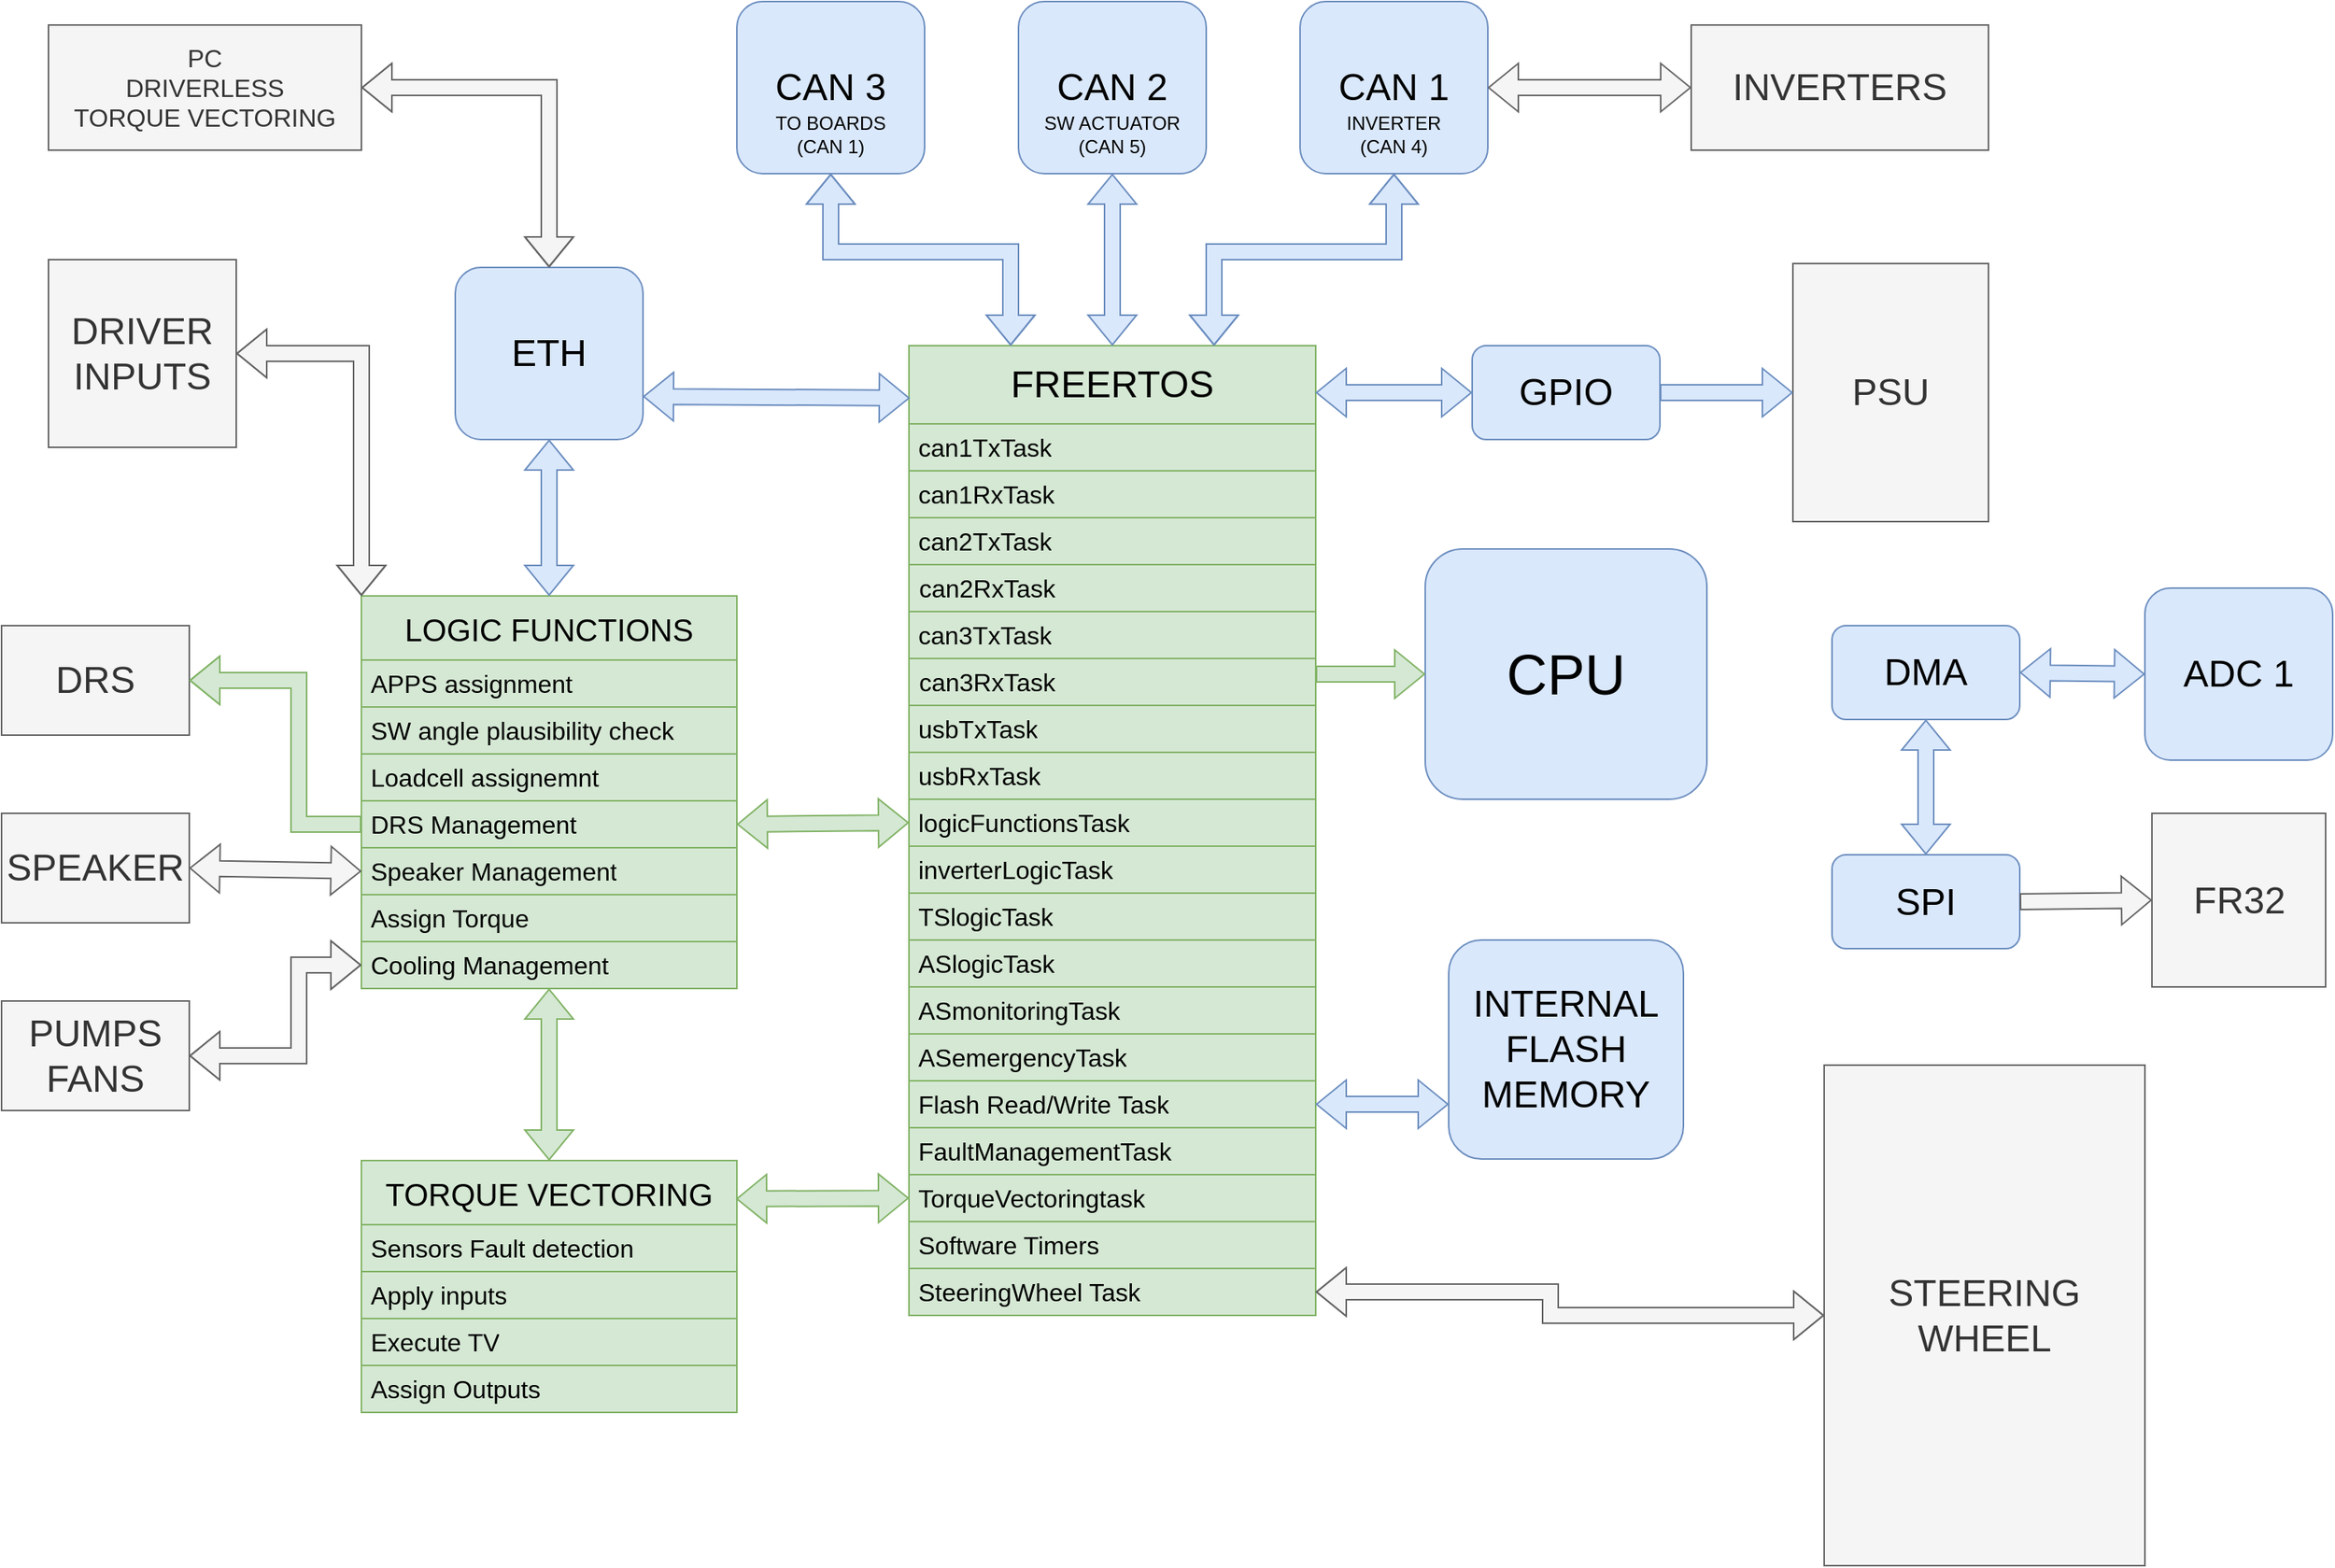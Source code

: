 <mxfile version="21.6.5" type="github">
  <diagram name="Pagina-1" id="WuG5oDFA0w9qseAFticR">
    <mxGraphModel dx="1989" dy="1088" grid="1" gridSize="10" guides="1" tooltips="1" connect="1" arrows="1" fold="1" page="1" pageScale="1" pageWidth="827" pageHeight="1169" math="0" shadow="0">
      <root>
        <mxCell id="0" />
        <mxCell id="1" parent="0" />
        <mxCell id="_rqKJHLwqv8T1QupsVQK-1" value="&lt;font style=&quot;font-size: 36px;&quot;&gt;CPU&lt;/font&gt;" style="rounded=1;whiteSpace=wrap;html=1;fillColor=#dae8fc;strokeColor=#6c8ebf;" parent="1" vertex="1">
          <mxGeometry x="1000" y="450" width="180" height="160" as="geometry" />
        </mxCell>
        <mxCell id="_rqKJHLwqv8T1QupsVQK-3" value="" style="shape=flexArrow;endArrow=classic;html=1;rounded=0;entryX=0;entryY=0.5;entryDx=0;entryDy=0;exitX=1;exitY=0.333;exitDx=0;exitDy=0;exitPerimeter=0;fillColor=#d5e8d4;strokeColor=#82b366;" parent="1" source="_rqKJHLwqv8T1QupsVQK-37" target="_rqKJHLwqv8T1QupsVQK-1" edge="1">
          <mxGeometry width="50" height="50" relative="1" as="geometry">
            <mxPoint x="920" y="529.0" as="sourcePoint" />
            <mxPoint x="840" y="540" as="targetPoint" />
          </mxGeometry>
        </mxCell>
        <mxCell id="_rqKJHLwqv8T1QupsVQK-4" value="&lt;font style=&quot;font-size: 24px;&quot;&gt;DMA&lt;/font&gt;" style="rounded=1;whiteSpace=wrap;html=1;fillColor=#dae8fc;strokeColor=#6c8ebf;" parent="1" vertex="1">
          <mxGeometry x="1260" y="499" width="120" height="60" as="geometry" />
        </mxCell>
        <mxCell id="_rqKJHLwqv8T1QupsVQK-5" value="&lt;font style=&quot;font-size: 24px;&quot;&gt;ADC 1&lt;br&gt;&lt;/font&gt;" style="rounded=1;whiteSpace=wrap;html=1;fillColor=#dae8fc;strokeColor=#6c8ebf;" parent="1" vertex="1">
          <mxGeometry x="1460" y="475" width="120" height="110" as="geometry" />
        </mxCell>
        <mxCell id="_rqKJHLwqv8T1QupsVQK-16" value="&lt;font style=&quot;font-size: 24px;&quot;&gt;FREERTOS&lt;/font&gt;" style="swimlane;fontStyle=0;childLayout=stackLayout;horizontal=1;startSize=50;horizontalStack=0;resizeParent=1;resizeParentMax=0;resizeLast=0;collapsible=1;marginBottom=0;whiteSpace=wrap;html=1;fillColor=#d5e8d4;strokeColor=#82b366;" parent="1" vertex="1">
          <mxGeometry x="670" y="320" width="260" height="620" as="geometry" />
        </mxCell>
        <mxCell id="_rqKJHLwqv8T1QupsVQK-17" value="&lt;font style=&quot;font-size: 16px;&quot;&gt;can1TxTask&lt;/font&gt;" style="text;strokeColor=#82b366;fillColor=#d5e8d4;align=left;verticalAlign=middle;spacingLeft=4;spacingRight=4;overflow=hidden;points=[[0,0.5],[1,0.5]];portConstraint=eastwest;rotatable=0;whiteSpace=wrap;html=1;" parent="_rqKJHLwqv8T1QupsVQK-16" vertex="1">
          <mxGeometry y="50" width="260" height="30" as="geometry" />
        </mxCell>
        <mxCell id="_rqKJHLwqv8T1QupsVQK-18" value="can1RxTask" style="text;strokeColor=#82b366;fillColor=#d5e8d4;align=left;verticalAlign=middle;spacingLeft=4;spacingRight=4;overflow=hidden;points=[[0,0.5],[1,0.5]];portConstraint=eastwest;rotatable=0;whiteSpace=wrap;html=1;fontSize=16;" parent="_rqKJHLwqv8T1QupsVQK-16" vertex="1">
          <mxGeometry y="80" width="260" height="30" as="geometry" />
        </mxCell>
        <mxCell id="_rqKJHLwqv8T1QupsVQK-19" value="can2TxTask" style="text;strokeColor=#82b366;fillColor=#d5e8d4;align=left;verticalAlign=middle;spacingLeft=4;spacingRight=4;overflow=hidden;points=[[0,0.5],[1,0.5]];portConstraint=eastwest;rotatable=0;whiteSpace=wrap;html=1;fontSize=16;" parent="_rqKJHLwqv8T1QupsVQK-16" vertex="1">
          <mxGeometry y="110" width="260" height="30" as="geometry" />
        </mxCell>
        <mxCell id="_rqKJHLwqv8T1QupsVQK-33" value="&amp;nbsp;can2RxTask" style="text;html=1;strokeColor=#82b366;fillColor=#d5e8d4;align=left;verticalAlign=middle;whiteSpace=wrap;rounded=0;fontSize=16;" parent="_rqKJHLwqv8T1QupsVQK-16" vertex="1">
          <mxGeometry y="140" width="260" height="30" as="geometry" />
        </mxCell>
        <mxCell id="_rqKJHLwqv8T1QupsVQK-34" value="can3TxTask" style="text;strokeColor=#82b366;fillColor=#d5e8d4;align=left;verticalAlign=middle;spacingLeft=4;spacingRight=4;overflow=hidden;points=[[0,0.5],[1,0.5]];portConstraint=eastwest;rotatable=0;whiteSpace=wrap;html=1;fontSize=16;" parent="_rqKJHLwqv8T1QupsVQK-16" vertex="1">
          <mxGeometry y="170" width="260" height="30" as="geometry" />
        </mxCell>
        <mxCell id="_rqKJHLwqv8T1QupsVQK-37" value="&amp;nbsp;can3RxTask" style="text;html=1;strokeColor=#82b366;fillColor=#d5e8d4;align=left;verticalAlign=middle;whiteSpace=wrap;rounded=0;fontSize=16;" parent="_rqKJHLwqv8T1QupsVQK-16" vertex="1">
          <mxGeometry y="200" width="260" height="30" as="geometry" />
        </mxCell>
        <mxCell id="_rqKJHLwqv8T1QupsVQK-36" value="usbTxTask" style="text;strokeColor=#82b366;fillColor=#d5e8d4;align=left;verticalAlign=middle;spacingLeft=4;spacingRight=4;overflow=hidden;points=[[0,0.5],[1,0.5]];portConstraint=eastwest;rotatable=0;whiteSpace=wrap;html=1;fontSize=16;" parent="_rqKJHLwqv8T1QupsVQK-16" vertex="1">
          <mxGeometry y="230" width="260" height="30" as="geometry" />
        </mxCell>
        <mxCell id="_rqKJHLwqv8T1QupsVQK-35" value="usbRxTask" style="text;strokeColor=#82b366;fillColor=#d5e8d4;align=left;verticalAlign=middle;spacingLeft=4;spacingRight=4;overflow=hidden;points=[[0,0.5],[1,0.5]];portConstraint=eastwest;rotatable=0;whiteSpace=wrap;html=1;fontSize=16;" parent="_rqKJHLwqv8T1QupsVQK-16" vertex="1">
          <mxGeometry y="260" width="260" height="30" as="geometry" />
        </mxCell>
        <mxCell id="oFaafeK9Fkvh5hGFZBYo-10" value="logicFunctionsTask" style="text;strokeColor=#82b366;fillColor=#d5e8d4;align=left;verticalAlign=middle;spacingLeft=4;spacingRight=4;overflow=hidden;points=[[0,0.5],[1,0.5]];portConstraint=eastwest;rotatable=0;whiteSpace=wrap;html=1;fontSize=16;" parent="_rqKJHLwqv8T1QupsVQK-16" vertex="1">
          <mxGeometry y="290" width="260" height="30" as="geometry" />
        </mxCell>
        <mxCell id="oFaafeK9Fkvh5hGFZBYo-13" value="inverterLogicTask" style="text;strokeColor=#82b366;fillColor=#d5e8d4;align=left;verticalAlign=middle;spacingLeft=4;spacingRight=4;overflow=hidden;points=[[0,0.5],[1,0.5]];portConstraint=eastwest;rotatable=0;whiteSpace=wrap;html=1;fontSize=16;" parent="_rqKJHLwqv8T1QupsVQK-16" vertex="1">
          <mxGeometry y="320" width="260" height="30" as="geometry" />
        </mxCell>
        <mxCell id="oFaafeK9Fkvh5hGFZBYo-14" value="TSlogicTask" style="text;strokeColor=#82b366;fillColor=#d5e8d4;align=left;verticalAlign=middle;spacingLeft=4;spacingRight=4;overflow=hidden;points=[[0,0.5],[1,0.5]];portConstraint=eastwest;rotatable=0;whiteSpace=wrap;html=1;fontSize=16;" parent="_rqKJHLwqv8T1QupsVQK-16" vertex="1">
          <mxGeometry y="350" width="260" height="30" as="geometry" />
        </mxCell>
        <mxCell id="oFaafeK9Fkvh5hGFZBYo-15" value="ASlogicTask" style="text;strokeColor=#82b366;fillColor=#d5e8d4;align=left;verticalAlign=middle;spacingLeft=4;spacingRight=4;overflow=hidden;points=[[0,0.5],[1,0.5]];portConstraint=eastwest;rotatable=0;whiteSpace=wrap;html=1;fontSize=16;" parent="_rqKJHLwqv8T1QupsVQK-16" vertex="1">
          <mxGeometry y="380" width="260" height="30" as="geometry" />
        </mxCell>
        <mxCell id="oFaafeK9Fkvh5hGFZBYo-12" value="ASmonitoringTask" style="text;strokeColor=#82b366;fillColor=#d5e8d4;align=left;verticalAlign=middle;spacingLeft=4;spacingRight=4;overflow=hidden;points=[[0,0.5],[1,0.5]];portConstraint=eastwest;rotatable=0;whiteSpace=wrap;html=1;fontSize=16;" parent="_rqKJHLwqv8T1QupsVQK-16" vertex="1">
          <mxGeometry y="410" width="260" height="30" as="geometry" />
        </mxCell>
        <mxCell id="oFaafeK9Fkvh5hGFZBYo-11" value="ASemergencyTask" style="text;strokeColor=#82b366;fillColor=#d5e8d4;align=left;verticalAlign=middle;spacingLeft=4;spacingRight=4;overflow=hidden;points=[[0,0.5],[1,0.5]];portConstraint=eastwest;rotatable=0;whiteSpace=wrap;html=1;fontSize=16;" parent="_rqKJHLwqv8T1QupsVQK-16" vertex="1">
          <mxGeometry y="440" width="260" height="30" as="geometry" />
        </mxCell>
        <mxCell id="EoEqWRgF7IAnjMuIgXeO-9" value="Flash Read/Write Task" style="text;strokeColor=#82b366;fillColor=#d5e8d4;align=left;verticalAlign=middle;spacingLeft=4;spacingRight=4;overflow=hidden;points=[[0,0.5],[1,0.5]];portConstraint=eastwest;rotatable=0;whiteSpace=wrap;html=1;fontSize=16;" parent="_rqKJHLwqv8T1QupsVQK-16" vertex="1">
          <mxGeometry y="470" width="260" height="30" as="geometry" />
        </mxCell>
        <mxCell id="oFaafeK9Fkvh5hGFZBYo-16" value="FaultManagementTask" style="text;strokeColor=#82b366;fillColor=#d5e8d4;align=left;verticalAlign=middle;spacingLeft=4;spacingRight=4;overflow=hidden;points=[[0,0.5],[1,0.5]];portConstraint=eastwest;rotatable=0;whiteSpace=wrap;html=1;fontSize=16;" parent="_rqKJHLwqv8T1QupsVQK-16" vertex="1">
          <mxGeometry y="500" width="260" height="30" as="geometry" />
        </mxCell>
        <mxCell id="oFaafeK9Fkvh5hGFZBYo-17" value="TorqueVectoringtask" style="text;strokeColor=#82b366;fillColor=#d5e8d4;align=left;verticalAlign=middle;spacingLeft=4;spacingRight=4;overflow=hidden;points=[[0,0.5],[1,0.5]];portConstraint=eastwest;rotatable=0;whiteSpace=wrap;html=1;fontSize=16;" parent="_rqKJHLwqv8T1QupsVQK-16" vertex="1">
          <mxGeometry y="530" width="260" height="30" as="geometry" />
        </mxCell>
        <mxCell id="EoEqWRgF7IAnjMuIgXeO-10" value="Software Timers" style="text;strokeColor=#82b366;fillColor=#d5e8d4;align=left;verticalAlign=middle;spacingLeft=4;spacingRight=4;overflow=hidden;points=[[0,0.5],[1,0.5]];portConstraint=eastwest;rotatable=0;whiteSpace=wrap;html=1;fontSize=16;" parent="_rqKJHLwqv8T1QupsVQK-16" vertex="1">
          <mxGeometry y="560" width="260" height="30" as="geometry" />
        </mxCell>
        <mxCell id="EoEqWRgF7IAnjMuIgXeO-8" value="SteeringWheel Task" style="text;strokeColor=#82b366;fillColor=#d5e8d4;align=left;verticalAlign=middle;spacingLeft=4;spacingRight=4;overflow=hidden;points=[[0,0.5],[1,0.5]];portConstraint=eastwest;rotatable=0;whiteSpace=wrap;html=1;fontSize=16;" parent="_rqKJHLwqv8T1QupsVQK-16" vertex="1">
          <mxGeometry y="590" width="260" height="30" as="geometry" />
        </mxCell>
        <mxCell id="_rqKJHLwqv8T1QupsVQK-21" value="&lt;font style=&quot;font-size: 24px;&quot;&gt;CAN 1&lt;br&gt;&lt;/font&gt;" style="rounded=1;whiteSpace=wrap;html=1;fillColor=#dae8fc;strokeColor=#6c8ebf;" parent="1" vertex="1">
          <mxGeometry x="920" y="100" width="120" height="110" as="geometry" />
        </mxCell>
        <mxCell id="_rqKJHLwqv8T1QupsVQK-23" value="INVERTER (CAN 4)" style="text;html=1;strokeColor=none;fillColor=none;align=center;verticalAlign=middle;whiteSpace=wrap;rounded=0;" parent="1" vertex="1">
          <mxGeometry x="950" y="170" width="60" height="30" as="geometry" />
        </mxCell>
        <mxCell id="_rqKJHLwqv8T1QupsVQK-24" value="&lt;font style=&quot;font-size: 24px;&quot;&gt;CAN 2&lt;br&gt;&lt;/font&gt;" style="rounded=1;whiteSpace=wrap;html=1;fillColor=#dae8fc;strokeColor=#6c8ebf;" parent="1" vertex="1">
          <mxGeometry x="740" y="100" width="120" height="110" as="geometry" />
        </mxCell>
        <mxCell id="_rqKJHLwqv8T1QupsVQK-25" value="SW ACTUATOR&lt;br&gt;(CAN 5)" style="text;html=1;strokeColor=none;fillColor=none;align=center;verticalAlign=middle;whiteSpace=wrap;rounded=0;" parent="1" vertex="1">
          <mxGeometry x="750" y="170" width="100" height="30" as="geometry" />
        </mxCell>
        <mxCell id="_rqKJHLwqv8T1QupsVQK-26" value="&lt;font style=&quot;font-size: 24px;&quot;&gt;CAN 3&lt;br&gt;&lt;/font&gt;" style="rounded=1;whiteSpace=wrap;html=1;fillColor=#dae8fc;strokeColor=#6c8ebf;" parent="1" vertex="1">
          <mxGeometry x="560" y="100" width="120" height="110" as="geometry" />
        </mxCell>
        <mxCell id="_rqKJHLwqv8T1QupsVQK-27" value="TO BOARDS&lt;br&gt;(CAN 1)" style="text;html=1;strokeColor=none;fillColor=none;align=center;verticalAlign=middle;whiteSpace=wrap;rounded=0;" parent="1" vertex="1">
          <mxGeometry x="570" y="170" width="100" height="30" as="geometry" />
        </mxCell>
        <mxCell id="_rqKJHLwqv8T1QupsVQK-41" value="&lt;font style=&quot;font-size: 24px;&quot;&gt;ETH&lt;br&gt;&lt;/font&gt;" style="rounded=1;whiteSpace=wrap;html=1;fillColor=#dae8fc;strokeColor=#6c8ebf;" parent="1" vertex="1">
          <mxGeometry x="380" y="270" width="120" height="110" as="geometry" />
        </mxCell>
        <mxCell id="_rqKJHLwqv8T1QupsVQK-42" value="&lt;font style=&quot;font-size: 16px;&quot;&gt;PC&lt;br&gt;DRIVERLESS&lt;br&gt;TORQUE VECTORING&lt;/font&gt;" style="rounded=0;whiteSpace=wrap;html=1;fillColor=#f5f5f5;fontColor=#333333;strokeColor=#666666;" parent="1" vertex="1">
          <mxGeometry x="120" y="115" width="200" height="80" as="geometry" />
        </mxCell>
        <mxCell id="_rqKJHLwqv8T1QupsVQK-44" value="" style="shape=flexArrow;endArrow=classic;startArrow=classic;html=1;rounded=0;exitX=1;exitY=0.5;exitDx=0;exitDy=0;entryX=0.5;entryY=0;entryDx=0;entryDy=0;fillColor=#f5f5f5;strokeColor=#666666;" parent="1" source="_rqKJHLwqv8T1QupsVQK-42" target="_rqKJHLwqv8T1QupsVQK-41" edge="1">
          <mxGeometry width="100" height="100" relative="1" as="geometry">
            <mxPoint x="820" y="590" as="sourcePoint" />
            <mxPoint x="920" y="490" as="targetPoint" />
            <Array as="points">
              <mxPoint x="440" y="155" />
            </Array>
          </mxGeometry>
        </mxCell>
        <mxCell id="lURQ7ie3SxQpXQGSwZe6-1" value="&lt;font style=&quot;font-size: 20px;&quot;&gt;LOGIC FUNCTIONS&lt;/font&gt;" style="swimlane;fontStyle=0;childLayout=stackLayout;horizontal=1;startSize=41;horizontalStack=0;resizeParent=1;resizeParentMax=0;resizeLast=0;collapsible=1;marginBottom=0;whiteSpace=wrap;html=1;fillColor=#d5e8d4;strokeColor=#82b366;" parent="1" vertex="1">
          <mxGeometry x="320" y="480" width="240" height="251" as="geometry" />
        </mxCell>
        <mxCell id="lURQ7ie3SxQpXQGSwZe6-2" value="APPS assignment" style="text;strokeColor=#82b366;fillColor=#d5e8d4;align=left;verticalAlign=middle;spacingLeft=4;spacingRight=4;overflow=hidden;points=[[0,0.5],[1,0.5]];portConstraint=eastwest;rotatable=0;whiteSpace=wrap;html=1;fontSize=16;" parent="lURQ7ie3SxQpXQGSwZe6-1" vertex="1">
          <mxGeometry y="41" width="240" height="30" as="geometry" />
        </mxCell>
        <mxCell id="lURQ7ie3SxQpXQGSwZe6-3" value="SW angle plausibility check" style="text;strokeColor=#82b366;fillColor=#d5e8d4;align=left;verticalAlign=middle;spacingLeft=4;spacingRight=4;overflow=hidden;points=[[0,0.5],[1,0.5]];portConstraint=eastwest;rotatable=0;whiteSpace=wrap;html=1;fontSize=16;" parent="lURQ7ie3SxQpXQGSwZe6-1" vertex="1">
          <mxGeometry y="71" width="240" height="30" as="geometry" />
        </mxCell>
        <mxCell id="lURQ7ie3SxQpXQGSwZe6-4" value="Loadcell assignemnt" style="text;strokeColor=#82b366;fillColor=#d5e8d4;align=left;verticalAlign=middle;spacingLeft=4;spacingRight=4;overflow=hidden;points=[[0,0.5],[1,0.5]];portConstraint=eastwest;rotatable=0;whiteSpace=wrap;html=1;fontSize=16;" parent="lURQ7ie3SxQpXQGSwZe6-1" vertex="1">
          <mxGeometry y="101" width="240" height="30" as="geometry" />
        </mxCell>
        <mxCell id="oFaafeK9Fkvh5hGFZBYo-4" value="DRS Management" style="text;strokeColor=#82b366;fillColor=#d5e8d4;align=left;verticalAlign=middle;spacingLeft=4;spacingRight=4;overflow=hidden;points=[[0,0.5],[1,0.5]];portConstraint=eastwest;rotatable=0;whiteSpace=wrap;html=1;fontSize=16;" parent="lURQ7ie3SxQpXQGSwZe6-1" vertex="1">
          <mxGeometry y="131" width="240" height="30" as="geometry" />
        </mxCell>
        <mxCell id="oFaafeK9Fkvh5hGFZBYo-6" value="Speaker Management" style="text;strokeColor=#82b366;fillColor=#d5e8d4;align=left;verticalAlign=middle;spacingLeft=4;spacingRight=4;overflow=hidden;points=[[0,0.5],[1,0.5]];portConstraint=eastwest;rotatable=0;whiteSpace=wrap;html=1;fontSize=16;" parent="lURQ7ie3SxQpXQGSwZe6-1" vertex="1">
          <mxGeometry y="161" width="240" height="30" as="geometry" />
        </mxCell>
        <mxCell id="oFaafeK9Fkvh5hGFZBYo-5" value="Assign Torque" style="text;strokeColor=#82b366;fillColor=#d5e8d4;align=left;verticalAlign=middle;spacingLeft=4;spacingRight=4;overflow=hidden;points=[[0,0.5],[1,0.5]];portConstraint=eastwest;rotatable=0;whiteSpace=wrap;html=1;fontSize=16;" parent="lURQ7ie3SxQpXQGSwZe6-1" vertex="1">
          <mxGeometry y="191" width="240" height="30" as="geometry" />
        </mxCell>
        <mxCell id="EoEqWRgF7IAnjMuIgXeO-2" value="Cooling Management" style="text;strokeColor=#82b366;fillColor=#d5e8d4;align=left;verticalAlign=middle;spacingLeft=4;spacingRight=4;overflow=hidden;points=[[0,0.5],[1,0.5]];portConstraint=eastwest;rotatable=0;whiteSpace=wrap;html=1;fontSize=16;" parent="lURQ7ie3SxQpXQGSwZe6-1" vertex="1">
          <mxGeometry y="221" width="240" height="30" as="geometry" />
        </mxCell>
        <mxCell id="lURQ7ie3SxQpXQGSwZe6-7" value="&lt;font style=&quot;font-size: 20px;&quot;&gt;TORQUE VECTORING&lt;/font&gt;" style="swimlane;fontStyle=0;childLayout=stackLayout;horizontal=1;startSize=41;horizontalStack=0;resizeParent=1;resizeParentMax=0;resizeLast=0;collapsible=1;marginBottom=0;whiteSpace=wrap;html=1;fillColor=#d5e8d4;strokeColor=#82b366;" parent="1" vertex="1">
          <mxGeometry x="320" y="841" width="240" height="161" as="geometry" />
        </mxCell>
        <mxCell id="lURQ7ie3SxQpXQGSwZe6-8" value="Sensors Fault detection" style="text;strokeColor=#82b366;fillColor=#d5e8d4;align=left;verticalAlign=middle;spacingLeft=4;spacingRight=4;overflow=hidden;points=[[0,0.5],[1,0.5]];portConstraint=eastwest;rotatable=0;whiteSpace=wrap;html=1;fontSize=16;" parent="lURQ7ie3SxQpXQGSwZe6-7" vertex="1">
          <mxGeometry y="41" width="240" height="30" as="geometry" />
        </mxCell>
        <mxCell id="lURQ7ie3SxQpXQGSwZe6-9" value="Apply inputs" style="text;strokeColor=#82b366;fillColor=#d5e8d4;align=left;verticalAlign=middle;spacingLeft=4;spacingRight=4;overflow=hidden;points=[[0,0.5],[1,0.5]];portConstraint=eastwest;rotatable=0;whiteSpace=wrap;html=1;fontSize=16;" parent="lURQ7ie3SxQpXQGSwZe6-7" vertex="1">
          <mxGeometry y="71" width="240" height="30" as="geometry" />
        </mxCell>
        <mxCell id="lURQ7ie3SxQpXQGSwZe6-10" value="Execute TV" style="text;strokeColor=#82b366;fillColor=#d5e8d4;align=left;verticalAlign=middle;spacingLeft=4;spacingRight=4;overflow=hidden;points=[[0,0.5],[1,0.5]];portConstraint=eastwest;rotatable=0;whiteSpace=wrap;html=1;fontSize=16;" parent="lURQ7ie3SxQpXQGSwZe6-7" vertex="1">
          <mxGeometry y="101" width="240" height="30" as="geometry" />
        </mxCell>
        <mxCell id="oFaafeK9Fkvh5hGFZBYo-18" value="Assign Outputs" style="text;strokeColor=#82b366;fillColor=#d5e8d4;align=left;verticalAlign=middle;spacingLeft=4;spacingRight=4;overflow=hidden;points=[[0,0.5],[1,0.5]];portConstraint=eastwest;rotatable=0;whiteSpace=wrap;html=1;fontSize=16;" parent="lURQ7ie3SxQpXQGSwZe6-7" vertex="1">
          <mxGeometry y="131" width="240" height="30" as="geometry" />
        </mxCell>
        <mxCell id="lURQ7ie3SxQpXQGSwZe6-11" value="" style="shape=flexArrow;endArrow=classic;startArrow=classic;html=1;rounded=0;exitX=1;exitY=0.75;exitDx=0;exitDy=0;entryX=0.002;entryY=0.054;entryDx=0;entryDy=0;entryPerimeter=0;fillColor=#dae8fc;strokeColor=#6c8ebf;" parent="1" source="_rqKJHLwqv8T1QupsVQK-41" target="_rqKJHLwqv8T1QupsVQK-16" edge="1">
          <mxGeometry width="100" height="100" relative="1" as="geometry">
            <mxPoint x="750" y="560" as="sourcePoint" />
            <mxPoint x="640" y="353" as="targetPoint" />
          </mxGeometry>
        </mxCell>
        <mxCell id="lURQ7ie3SxQpXQGSwZe6-12" value="" style="shape=flexArrow;endArrow=classic;startArrow=classic;html=1;rounded=0;exitX=1;exitY=0.5;exitDx=0;exitDy=0;entryX=0;entryY=0.5;entryDx=0;entryDy=0;fillColor=#d5e8d4;strokeColor=#82b366;" parent="1" source="oFaafeK9Fkvh5hGFZBYo-4" target="oFaafeK9Fkvh5hGFZBYo-10" edge="1">
          <mxGeometry width="100" height="100" relative="1" as="geometry">
            <mxPoint x="590" y="586" as="sourcePoint" />
            <mxPoint x="880" y="460" as="targetPoint" />
          </mxGeometry>
        </mxCell>
        <mxCell id="lURQ7ie3SxQpXQGSwZe6-15" value="" style="shape=flexArrow;endArrow=classic;startArrow=classic;html=1;rounded=0;entryX=0.5;entryY=1;entryDx=0;entryDy=0;exitX=0.25;exitY=0;exitDx=0;exitDy=0;fillColor=#dae8fc;strokeColor=#6c8ebf;" parent="1" source="_rqKJHLwqv8T1QupsVQK-16" target="_rqKJHLwqv8T1QupsVQK-26" edge="1">
          <mxGeometry width="100" height="100" relative="1" as="geometry">
            <mxPoint x="780" y="510" as="sourcePoint" />
            <mxPoint x="880" y="410" as="targetPoint" />
            <Array as="points">
              <mxPoint x="735" y="260" />
              <mxPoint x="620" y="260" />
            </Array>
          </mxGeometry>
        </mxCell>
        <mxCell id="lURQ7ie3SxQpXQGSwZe6-16" value="" style="shape=flexArrow;endArrow=classic;startArrow=classic;html=1;rounded=0;entryX=0.5;entryY=1;entryDx=0;entryDy=0;exitX=0.5;exitY=0;exitDx=0;exitDy=0;fillColor=#dae8fc;strokeColor=#6c8ebf;" parent="1" source="_rqKJHLwqv8T1QupsVQK-16" target="_rqKJHLwqv8T1QupsVQK-24" edge="1">
          <mxGeometry width="100" height="100" relative="1" as="geometry">
            <mxPoint x="780" y="510" as="sourcePoint" />
            <mxPoint x="880" y="410" as="targetPoint" />
          </mxGeometry>
        </mxCell>
        <mxCell id="lURQ7ie3SxQpXQGSwZe6-17" value="" style="shape=flexArrow;endArrow=classic;startArrow=classic;html=1;rounded=0;entryX=0.5;entryY=1;entryDx=0;entryDy=0;exitX=0.75;exitY=0;exitDx=0;exitDy=0;fillColor=#dae8fc;strokeColor=#6c8ebf;" parent="1" source="_rqKJHLwqv8T1QupsVQK-16" target="_rqKJHLwqv8T1QupsVQK-21" edge="1">
          <mxGeometry width="100" height="100" relative="1" as="geometry">
            <mxPoint x="780" y="510" as="sourcePoint" />
            <mxPoint x="880" y="410" as="targetPoint" />
            <Array as="points">
              <mxPoint x="865" y="260" />
              <mxPoint x="980" y="260" />
            </Array>
          </mxGeometry>
        </mxCell>
        <mxCell id="lURQ7ie3SxQpXQGSwZe6-18" value="" style="shape=flexArrow;endArrow=classic;startArrow=classic;html=1;rounded=0;entryX=0;entryY=0.5;entryDx=0;entryDy=0;exitX=1;exitY=0.5;exitDx=0;exitDy=0;fillColor=#f5f5f5;strokeColor=#666666;" parent="1" source="_rqKJHLwqv8T1QupsVQK-21" edge="1">
          <mxGeometry width="100" height="100" relative="1" as="geometry">
            <mxPoint x="780" y="510" as="sourcePoint" />
            <mxPoint x="1170" y="155" as="targetPoint" />
          </mxGeometry>
        </mxCell>
        <mxCell id="lURQ7ie3SxQpXQGSwZe6-19" value="&lt;font style=&quot;font-size: 24px;&quot;&gt;INVERTERS&lt;/font&gt;" style="rounded=0;whiteSpace=wrap;html=1;fillColor=#f5f5f5;fontColor=#333333;strokeColor=#666666;" parent="1" vertex="1">
          <mxGeometry x="1170" y="115" width="190" height="80" as="geometry" />
        </mxCell>
        <mxCell id="oFaafeK9Fkvh5hGFZBYo-2" value="&lt;font style=&quot;font-size: 24px;&quot;&gt;DRS&lt;/font&gt;" style="rounded=0;whiteSpace=wrap;html=1;fillColor=#f5f5f5;fontColor=#333333;strokeColor=#666666;" parent="1" vertex="1">
          <mxGeometry x="90" y="499" width="120" height="70" as="geometry" />
        </mxCell>
        <mxCell id="oFaafeK9Fkvh5hGFZBYo-7" value="" style="shape=flexArrow;endArrow=classic;html=1;rounded=0;exitX=0;exitY=0.5;exitDx=0;exitDy=0;entryX=1;entryY=0.5;entryDx=0;entryDy=0;fillColor=#d5e8d4;strokeColor=#82b366;" parent="1" source="oFaafeK9Fkvh5hGFZBYo-4" target="oFaafeK9Fkvh5hGFZBYo-2" edge="1">
          <mxGeometry width="50" height="50" relative="1" as="geometry">
            <mxPoint x="740" y="550" as="sourcePoint" />
            <mxPoint x="790" y="500" as="targetPoint" />
            <Array as="points">
              <mxPoint x="280" y="626" />
              <mxPoint x="280" y="534" />
            </Array>
          </mxGeometry>
        </mxCell>
        <mxCell id="oFaafeK9Fkvh5hGFZBYo-8" value="&lt;font style=&quot;font-size: 24px;&quot;&gt;SPEAKER&lt;/font&gt;" style="rounded=0;whiteSpace=wrap;html=1;fillColor=#f5f5f5;fontColor=#333333;strokeColor=#666666;" parent="1" vertex="1">
          <mxGeometry x="90" y="619" width="120" height="70" as="geometry" />
        </mxCell>
        <mxCell id="oFaafeK9Fkvh5hGFZBYo-23" value="" style="shape=flexArrow;endArrow=classic;startArrow=classic;html=1;rounded=0;exitX=1;exitY=0.5;exitDx=0;exitDy=0;entryX=0;entryY=0;entryDx=0;entryDy=0;fillColor=#f5f5f5;strokeColor=#666666;" parent="1" source="EoEqWRgF7IAnjMuIgXeO-15" target="lURQ7ie3SxQpXQGSwZe6-1" edge="1">
          <mxGeometry width="100" height="100" relative="1" as="geometry">
            <mxPoint x="238.56" y="337.87" as="sourcePoint" />
            <mxPoint x="320" y="460" as="targetPoint" />
            <Array as="points">
              <mxPoint x="320" y="325" />
            </Array>
          </mxGeometry>
        </mxCell>
        <mxCell id="oFaafeK9Fkvh5hGFZBYo-24" value="" style="shape=flexArrow;endArrow=classic;startArrow=classic;html=1;rounded=0;exitX=1;exitY=0.5;exitDx=0;exitDy=0;entryX=0;entryY=0.5;entryDx=0;entryDy=0;fillColor=#f5f5f5;strokeColor=#666666;" parent="1" source="oFaafeK9Fkvh5hGFZBYo-8" target="oFaafeK9Fkvh5hGFZBYo-6" edge="1">
          <mxGeometry width="100" height="100" relative="1" as="geometry">
            <mxPoint x="720" y="790" as="sourcePoint" />
            <mxPoint x="820" y="690" as="targetPoint" />
          </mxGeometry>
        </mxCell>
        <mxCell id="EoEqWRgF7IAnjMuIgXeO-5" value="" style="shape=flexArrow;endArrow=classic;startArrow=classic;html=1;rounded=0;entryX=0;entryY=0.5;entryDx=0;entryDy=0;exitX=1;exitY=0.5;exitDx=0;exitDy=0;fillColor=#f5f5f5;strokeColor=#666666;" parent="1" source="EoEqWRgF7IAnjMuIgXeO-6" target="EoEqWRgF7IAnjMuIgXeO-2" edge="1">
          <mxGeometry width="100" height="100" relative="1" as="geometry">
            <mxPoint x="210" y="735" as="sourcePoint" />
            <mxPoint x="690" y="590" as="targetPoint" />
            <Array as="points">
              <mxPoint x="280" y="774" />
              <mxPoint x="280" y="716" />
            </Array>
          </mxGeometry>
        </mxCell>
        <mxCell id="EoEqWRgF7IAnjMuIgXeO-6" value="&lt;font style=&quot;font-size: 24px;&quot;&gt;PUMPS&lt;br&gt;FANS&lt;br&gt;&lt;/font&gt;" style="rounded=0;whiteSpace=wrap;html=1;fillColor=#f5f5f5;fontColor=#333333;strokeColor=#666666;" parent="1" vertex="1">
          <mxGeometry x="90" y="739" width="120" height="70" as="geometry" />
        </mxCell>
        <mxCell id="EoEqWRgF7IAnjMuIgXeO-7" value="" style="shape=flexArrow;endArrow=classic;startArrow=classic;html=1;rounded=0;entryX=0;entryY=0.5;entryDx=0;entryDy=0;exitX=0.998;exitY=0.152;exitDx=0;exitDy=0;exitPerimeter=0;fillColor=#d5e8d4;strokeColor=#82b366;" parent="1" source="lURQ7ie3SxQpXQGSwZe6-7" target="oFaafeK9Fkvh5hGFZBYo-17" edge="1">
          <mxGeometry width="100" height="100" relative="1" as="geometry">
            <mxPoint x="589.52" y="834.937" as="sourcePoint" />
            <mxPoint x="720" y="590" as="targetPoint" />
          </mxGeometry>
        </mxCell>
        <mxCell id="EoEqWRgF7IAnjMuIgXeO-11" value="&lt;font style=&quot;font-size: 24px;&quot;&gt;INTERNAL&lt;br&gt;FLASH&lt;br&gt;MEMORY&lt;br&gt;&lt;/font&gt;" style="rounded=1;whiteSpace=wrap;html=1;fillColor=#dae8fc;strokeColor=#6c8ebf;" parent="1" vertex="1">
          <mxGeometry x="1015" y="700" width="150" height="140" as="geometry" />
        </mxCell>
        <mxCell id="EoEqWRgF7IAnjMuIgXeO-12" value="" style="shape=flexArrow;endArrow=classic;startArrow=classic;html=1;rounded=0;exitX=0.5;exitY=0;exitDx=0;exitDy=0;fillColor=#d5e8d4;strokeColor=#82b366;" parent="1" source="lURQ7ie3SxQpXQGSwZe6-7" edge="1">
          <mxGeometry width="100" height="100" relative="1" as="geometry">
            <mxPoint x="720" y="711" as="sourcePoint" />
            <mxPoint x="440" y="731" as="targetPoint" />
          </mxGeometry>
        </mxCell>
        <mxCell id="EoEqWRgF7IAnjMuIgXeO-13" value="" style="shape=flexArrow;endArrow=classic;startArrow=classic;html=1;rounded=0;entryX=0.5;entryY=1;entryDx=0;entryDy=0;fillColor=#dae8fc;strokeColor=#6c8ebf;" parent="1" source="lURQ7ie3SxQpXQGSwZe6-1" target="_rqKJHLwqv8T1QupsVQK-41" edge="1">
          <mxGeometry width="100" height="100" relative="1" as="geometry">
            <mxPoint x="540" y="530" as="sourcePoint" />
            <mxPoint x="640" y="430" as="targetPoint" />
          </mxGeometry>
        </mxCell>
        <mxCell id="EoEqWRgF7IAnjMuIgXeO-14" value="" style="shape=flexArrow;endArrow=classic;startArrow=classic;html=1;rounded=0;exitX=0;exitY=0.75;exitDx=0;exitDy=0;entryX=1;entryY=0.5;entryDx=0;entryDy=0;fillColor=#dae8fc;strokeColor=#6c8ebf;" parent="1" source="EoEqWRgF7IAnjMuIgXeO-11" target="EoEqWRgF7IAnjMuIgXeO-9" edge="1">
          <mxGeometry width="100" height="100" relative="1" as="geometry">
            <mxPoint x="1020" y="820" as="sourcePoint" />
            <mxPoint x="1120" y="720" as="targetPoint" />
          </mxGeometry>
        </mxCell>
        <mxCell id="EoEqWRgF7IAnjMuIgXeO-15" value="&lt;font style=&quot;font-size: 24px;&quot;&gt;DRIVER INPUTS&lt;/font&gt;" style="whiteSpace=wrap;html=1;aspect=fixed;fillColor=#f5f5f5;fontColor=#333333;strokeColor=#666666;" parent="1" vertex="1">
          <mxGeometry x="120" y="265" width="120" height="120" as="geometry" />
        </mxCell>
        <mxCell id="EoEqWRgF7IAnjMuIgXeO-17" value="" style="shape=flexArrow;endArrow=classic;startArrow=classic;html=1;rounded=0;exitX=1;exitY=0.5;exitDx=0;exitDy=0;entryX=0;entryY=0.5;entryDx=0;entryDy=0;fillColor=#f5f5f5;strokeColor=#666666;" parent="1" source="EoEqWRgF7IAnjMuIgXeO-8" target="EoEqWRgF7IAnjMuIgXeO-18" edge="1">
          <mxGeometry width="100" height="100" relative="1" as="geometry">
            <mxPoint x="800" y="1120" as="sourcePoint" />
            <mxPoint x="1190" y="940" as="targetPoint" />
            <Array as="points">
              <mxPoint x="1080" y="925" />
              <mxPoint x="1080" y="940" />
            </Array>
          </mxGeometry>
        </mxCell>
        <mxCell id="EoEqWRgF7IAnjMuIgXeO-18" value="&lt;font style=&quot;font-size: 24px;&quot;&gt;STEERING&lt;br style=&quot;border-color: var(--border-color);&quot;&gt;&lt;/font&gt;&lt;span style=&quot;font-size: 24px;&quot;&gt;WHEEL&lt;/span&gt;" style="rounded=0;whiteSpace=wrap;html=1;fillColor=#f5f5f5;fontColor=#333333;strokeColor=#666666;" parent="1" vertex="1">
          <mxGeometry x="1255" y="780" width="205" height="320" as="geometry" />
        </mxCell>
        <mxCell id="EoEqWRgF7IAnjMuIgXeO-19" value="&lt;font style=&quot;font-size: 24px;&quot;&gt;GPIO&lt;/font&gt;" style="rounded=1;whiteSpace=wrap;html=1;fillColor=#dae8fc;strokeColor=#6c8ebf;" parent="1" vertex="1">
          <mxGeometry x="1030" y="320" width="120" height="60" as="geometry" />
        </mxCell>
        <mxCell id="EoEqWRgF7IAnjMuIgXeO-20" value="" style="shape=flexArrow;endArrow=classic;startArrow=classic;html=1;rounded=0;entryX=0;entryY=0.5;entryDx=0;entryDy=0;fillColor=#dae8fc;strokeColor=#6c8ebf;" parent="1" target="EoEqWRgF7IAnjMuIgXeO-19" edge="1">
          <mxGeometry width="100" height="100" relative="1" as="geometry">
            <mxPoint x="930" y="350" as="sourcePoint" />
            <mxPoint x="1060" y="610" as="targetPoint" />
          </mxGeometry>
        </mxCell>
        <mxCell id="EoEqWRgF7IAnjMuIgXeO-22" value="&lt;font style=&quot;font-size: 24px;&quot;&gt;PSU&lt;/font&gt;" style="rounded=0;whiteSpace=wrap;html=1;fillColor=#f5f5f5;fontColor=#333333;strokeColor=#666666;" parent="1" vertex="1">
          <mxGeometry x="1235" y="267.5" width="125" height="165" as="geometry" />
        </mxCell>
        <mxCell id="EoEqWRgF7IAnjMuIgXeO-24" value="" style="shape=flexArrow;endArrow=classic;html=1;rounded=0;exitX=1;exitY=0.5;exitDx=0;exitDy=0;entryX=0;entryY=0.5;entryDx=0;entryDy=0;fillColor=#dae8fc;strokeColor=#6c8ebf;" parent="1" source="EoEqWRgF7IAnjMuIgXeO-19" target="EoEqWRgF7IAnjMuIgXeO-22" edge="1">
          <mxGeometry width="50" height="50" relative="1" as="geometry">
            <mxPoint x="1150" y="460" as="sourcePoint" />
            <mxPoint x="1190" y="350" as="targetPoint" />
          </mxGeometry>
        </mxCell>
        <mxCell id="eL-bl_7DCLFiM0MJgQBl-1" value="" style="shape=flexArrow;endArrow=classic;startArrow=classic;html=1;rounded=0;entryX=0;entryY=0.5;entryDx=0;entryDy=0;exitX=1;exitY=0.5;exitDx=0;exitDy=0;fillColor=#dae8fc;strokeColor=#6c8ebf;" edge="1" parent="1" source="_rqKJHLwqv8T1QupsVQK-4" target="_rqKJHLwqv8T1QupsVQK-5">
          <mxGeometry width="100" height="100" relative="1" as="geometry">
            <mxPoint x="1410" y="550" as="sourcePoint" />
            <mxPoint x="890" y="510" as="targetPoint" />
          </mxGeometry>
        </mxCell>
        <mxCell id="eL-bl_7DCLFiM0MJgQBl-2" value="&lt;font style=&quot;font-size: 24px;&quot;&gt;SPI&lt;/font&gt;" style="rounded=1;whiteSpace=wrap;html=1;fillColor=#dae8fc;strokeColor=#6c8ebf;" vertex="1" parent="1">
          <mxGeometry x="1260" y="645.5" width="120" height="60" as="geometry" />
        </mxCell>
        <mxCell id="eL-bl_7DCLFiM0MJgQBl-3" value="" style="shape=flexArrow;endArrow=classic;html=1;rounded=0;entryX=0;entryY=0.5;entryDx=0;entryDy=0;exitX=1;exitY=0.5;exitDx=0;exitDy=0;fillColor=#f5f5f5;strokeColor=#666666;" edge="1" parent="1" source="eL-bl_7DCLFiM0MJgQBl-2" target="eL-bl_7DCLFiM0MJgQBl-4">
          <mxGeometry width="50" height="50" relative="1" as="geometry">
            <mxPoint x="1380" y="649" as="sourcePoint" />
            <mxPoint x="1470" y="650" as="targetPoint" />
          </mxGeometry>
        </mxCell>
        <mxCell id="eL-bl_7DCLFiM0MJgQBl-4" value="&lt;font style=&quot;font-size: 24px;&quot;&gt;FR32&lt;/font&gt;" style="whiteSpace=wrap;html=1;aspect=fixed;fillColor=#f5f5f5;fontColor=#333333;strokeColor=#666666;" vertex="1" parent="1">
          <mxGeometry x="1464.5" y="619" width="111" height="111" as="geometry" />
        </mxCell>
        <mxCell id="eL-bl_7DCLFiM0MJgQBl-5" value="" style="shape=flexArrow;endArrow=classic;startArrow=classic;html=1;rounded=0;entryX=0.5;entryY=1;entryDx=0;entryDy=0;exitX=0.5;exitY=0;exitDx=0;exitDy=0;fillColor=#dae8fc;strokeColor=#6c8ebf;" edge="1" parent="1" source="eL-bl_7DCLFiM0MJgQBl-2" target="_rqKJHLwqv8T1QupsVQK-4">
          <mxGeometry width="100" height="100" relative="1" as="geometry">
            <mxPoint x="930" y="620" as="sourcePoint" />
            <mxPoint x="1030" y="520" as="targetPoint" />
          </mxGeometry>
        </mxCell>
      </root>
    </mxGraphModel>
  </diagram>
</mxfile>
